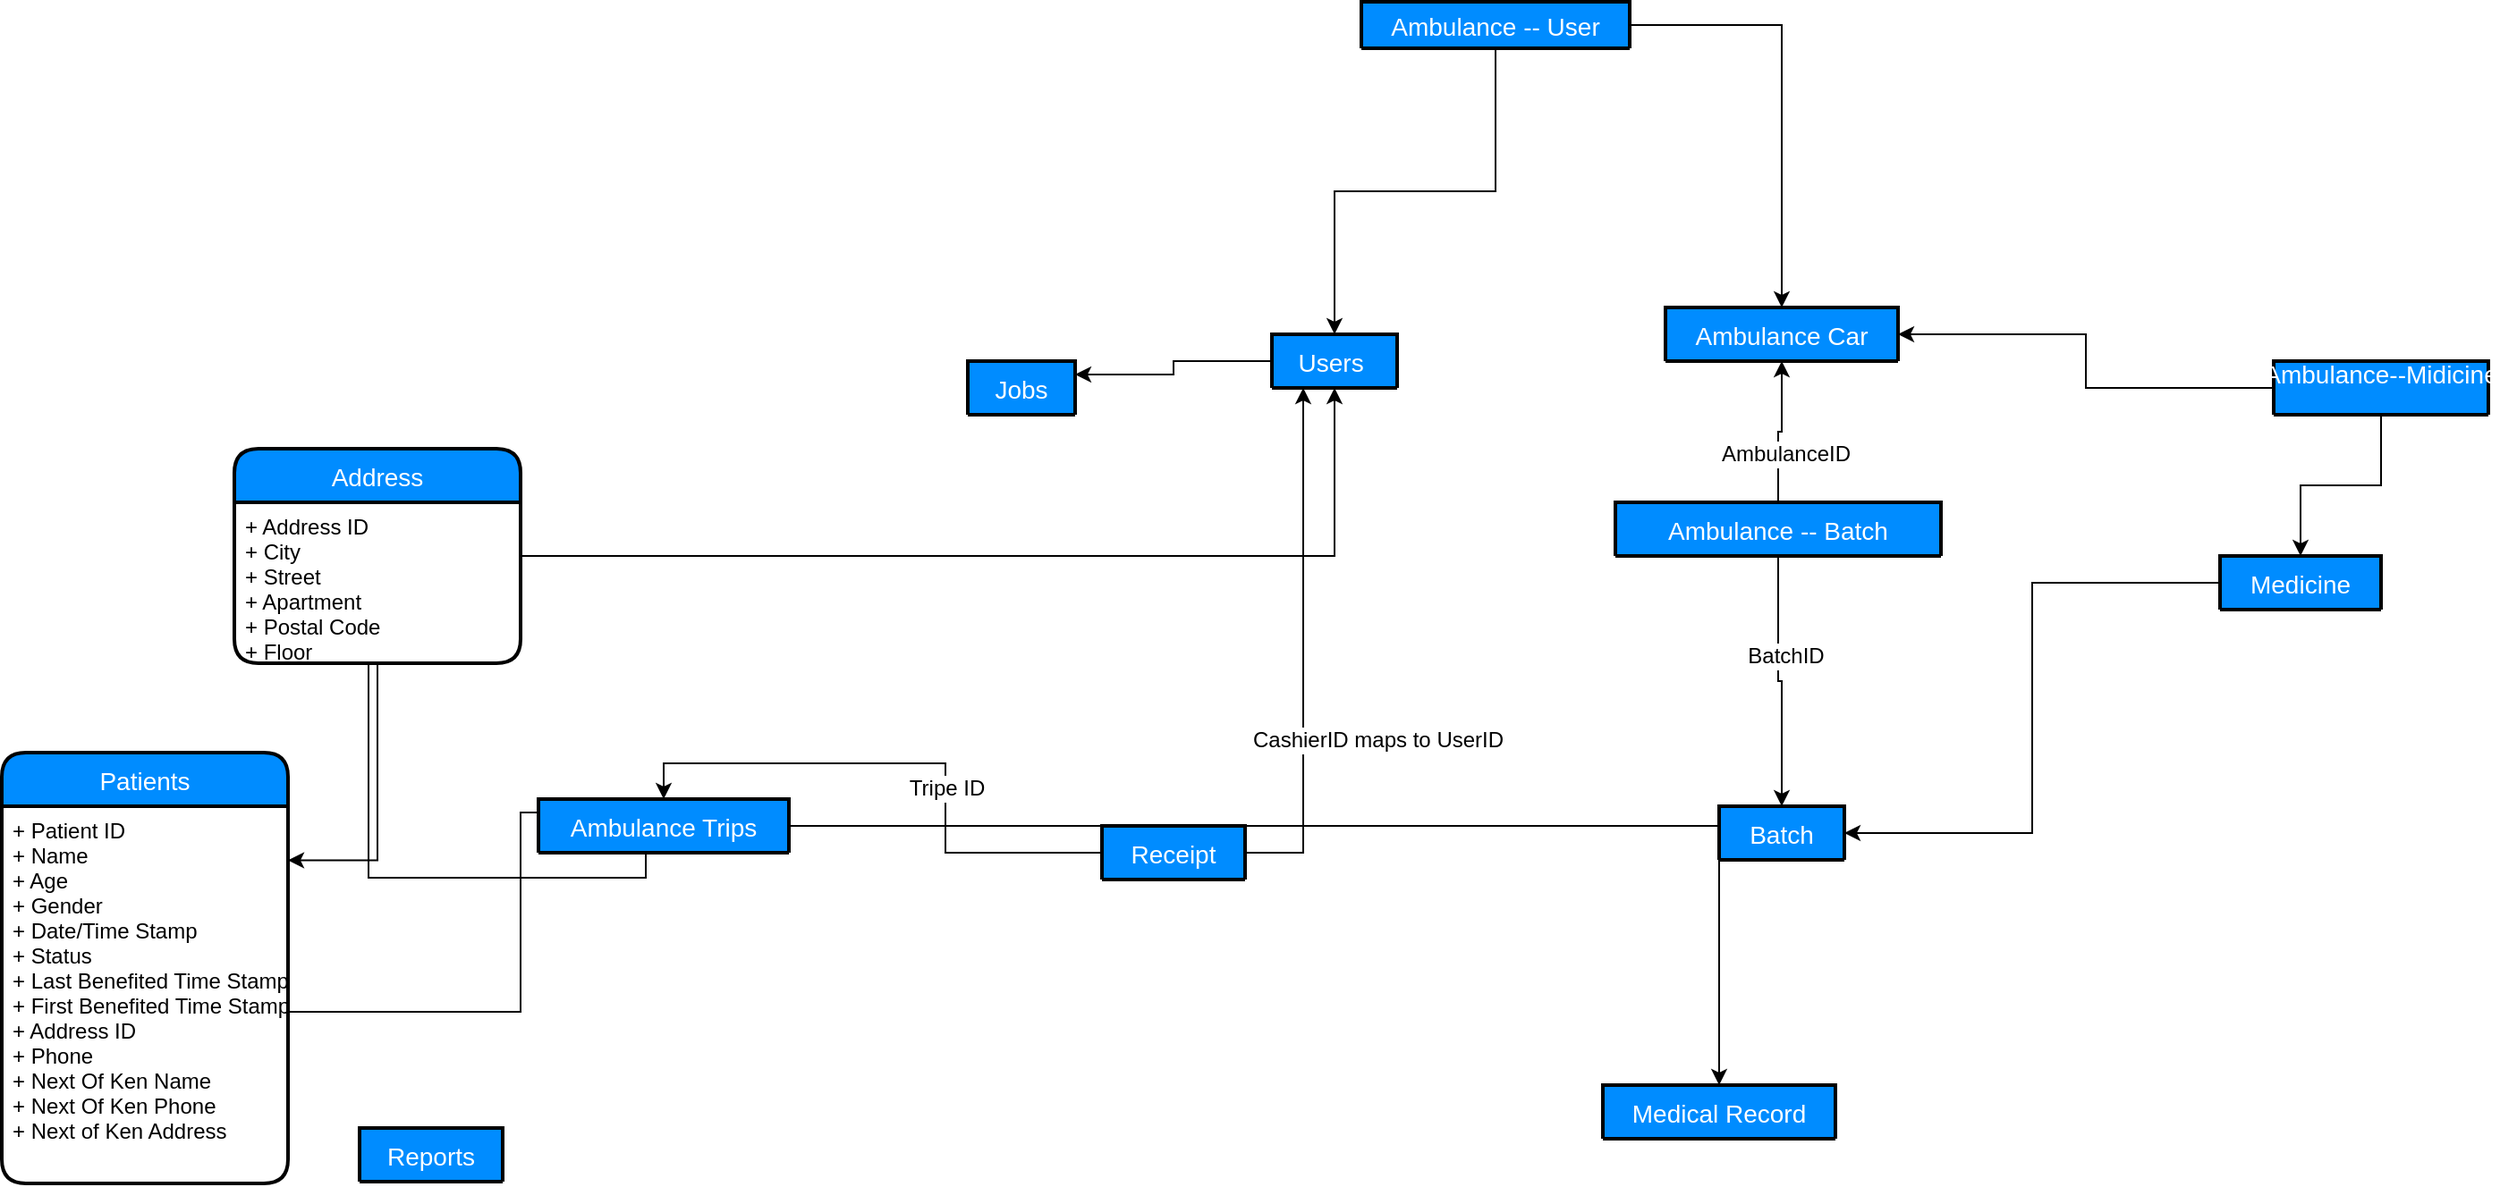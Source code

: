 <mxfile version="10.6.5" type="device"><diagram id="iLsUUbpXhKJV9vNMpFty" name="Page-1"><mxGraphModel dx="2610" dy="1470" grid="1" gridSize="10" guides="1" tooltips="1" connect="1" arrows="1" fold="1" page="1" pageScale="1" pageWidth="850" pageHeight="1100" math="0" shadow="0"><root><mxCell id="0"/><mxCell id="1" parent="0"/><mxCell id="ynRoJ0YaKCZUqSWCYpHf-1" value="Ambulance -- User" style="swimlane;childLayout=stackLayout;horizontal=1;startSize=26;horizontalStack=0;fillColor=#008cff;fontColor=#FFFFFF;rounded=1;fontSize=14;fontStyle=0;strokeWidth=2;resizeParent=0;resizeLast=1;shadow=0;dashed=0;align=center;" vertex="1" collapsed="1" parent="1"><mxGeometry x="-680" y="-410" width="150" height="26" as="geometry"><mxRectangle x="-730" y="-220" width="160" height="120" as="alternateBounds"/></mxGeometry></mxCell><mxCell id="ynRoJ0YaKCZUqSWCYpHf-2" value="+ Ambulance ID&#10;+ User ID&#10;+ Time Stamp&#10;+ Status&#10;" style="align=left;strokeColor=none;fillColor=none;spacingLeft=4;fontSize=12;verticalAlign=top;resizable=0;rotatable=0;part=1;" vertex="1" parent="ynRoJ0YaKCZUqSWCYpHf-1"><mxGeometry y="26" width="150" as="geometry"/></mxCell><mxCell id="ynRoJ0YaKCZUqSWCYpHf-3" value="Users " style="swimlane;childLayout=stackLayout;horizontal=1;startSize=30;horizontalStack=0;fillColor=#008cff;fontColor=#FFFFFF;rounded=1;fontSize=14;fontStyle=0;strokeWidth=2;resizeParent=0;resizeLast=1;shadow=0;dashed=0;align=center;" vertex="1" collapsed="1" parent="1"><mxGeometry x="-730" y="-224" width="70" height="30" as="geometry"><mxRectangle x="-620" y="25" width="160" height="285" as="alternateBounds"/></mxGeometry></mxCell><mxCell id="ynRoJ0YaKCZUqSWCYpHf-4" value="+id &#10;+name &#10;+national id&#10;+gender &#10;+ DOB&#10;+phone&#10;+ Job ID #FKey&#10;+address&#10;+Pass&#10;+Creation Date&#10;+login Time Stamp &#10;+last login GPS &#10;+poss numper &#10;+status &#10;+UserName  &#10;-photo &#10;&#10;" style="align=left;strokeColor=none;fillColor=none;spacingLeft=4;fontSize=12;verticalAlign=top;resizable=0;rotatable=0;part=1;" vertex="1" parent="ynRoJ0YaKCZUqSWCYpHf-3"><mxGeometry y="30" width="70" as="geometry"/></mxCell><mxCell id="ynRoJ0YaKCZUqSWCYpHf-5" style="edgeStyle=orthogonalEdgeStyle;rounded=0;orthogonalLoop=1;jettySize=auto;html=1;entryX=0.5;entryY=0;entryDx=0;entryDy=0;" edge="1" parent="1" source="ynRoJ0YaKCZUqSWCYpHf-2" target="ynRoJ0YaKCZUqSWCYpHf-14"><mxGeometry relative="1" as="geometry"/></mxCell><mxCell id="ynRoJ0YaKCZUqSWCYpHf-6" style="edgeStyle=orthogonalEdgeStyle;rounded=0;orthogonalLoop=1;jettySize=auto;html=1;" edge="1" parent="1" source="ynRoJ0YaKCZUqSWCYpHf-2" target="ynRoJ0YaKCZUqSWCYpHf-3"><mxGeometry relative="1" as="geometry"/></mxCell><mxCell id="ynRoJ0YaKCZUqSWCYpHf-55" style="edgeStyle=orthogonalEdgeStyle;rounded=0;orthogonalLoop=1;jettySize=auto;html=1;entryX=1;entryY=0.5;entryDx=0;entryDy=0;" edge="1" parent="1" source="ynRoJ0YaKCZUqSWCYpHf-7" target="ynRoJ0YaKCZUqSWCYpHf-18"><mxGeometry relative="1" as="geometry"/></mxCell><mxCell id="ynRoJ0YaKCZUqSWCYpHf-7" value="Medicine" style="swimlane;childLayout=stackLayout;horizontal=1;startSize=30;horizontalStack=0;fillColor=#008cff;fontColor=#FFFFFF;rounded=1;fontSize=14;fontStyle=0;strokeWidth=2;resizeParent=0;resizeLast=1;shadow=0;dashed=0;align=center;" vertex="1" collapsed="1" parent="1"><mxGeometry x="-200" y="-100" width="90" height="30" as="geometry"><mxRectangle x="-40" y="-14" width="160" height="168" as="alternateBounds"/></mxGeometry></mxCell><mxCell id="ynRoJ0YaKCZUqSWCYpHf-8" value="+bar code &#10;+name &#10;+price&#10;+Implications&#10;+Usage&#10;+Side Effects&#10;+Active Component&#10;" style="align=left;strokeColor=none;fillColor=none;spacingLeft=4;fontSize=12;verticalAlign=top;resizable=0;rotatable=0;part=1;" vertex="1" parent="ynRoJ0YaKCZUqSWCYpHf-7"><mxGeometry y="30" width="90" as="geometry"/></mxCell><mxCell id="ynRoJ0YaKCZUqSWCYpHf-9" value="Ambulance--Midicine&#10;" style="swimlane;childLayout=stackLayout;horizontal=1;startSize=30;horizontalStack=0;fillColor=#008cff;fontColor=#FFFFFF;rounded=1;fontSize=14;fontStyle=0;strokeWidth=2;resizeParent=0;resizeLast=1;shadow=0;dashed=0;align=center;" vertex="1" collapsed="1" parent="1"><mxGeometry x="-170" y="-209" width="120" height="30" as="geometry"><mxRectangle x="-200" y="-320" width="160" height="140" as="alternateBounds"/></mxGeometry></mxCell><mxCell id="ynRoJ0YaKCZUqSWCYpHf-10" value="+ Ambulance ID&#10;+ Medicine ID&#10;+ Quantity&#10;+ Minimum Quantity&#10;" style="align=left;strokeColor=none;fillColor=none;spacingLeft=4;fontSize=12;verticalAlign=top;resizable=0;rotatable=0;part=1;" vertex="1" parent="ynRoJ0YaKCZUqSWCYpHf-9"><mxGeometry y="30" width="120" as="geometry"/></mxCell><mxCell id="ynRoJ0YaKCZUqSWCYpHf-11" style="edgeStyle=orthogonalEdgeStyle;rounded=0;orthogonalLoop=1;jettySize=auto;html=1;" edge="1" parent="1" source="ynRoJ0YaKCZUqSWCYpHf-10" target="ynRoJ0YaKCZUqSWCYpHf-7"><mxGeometry relative="1" as="geometry"/></mxCell><mxCell id="ynRoJ0YaKCZUqSWCYpHf-12" style="edgeStyle=orthogonalEdgeStyle;rounded=0;orthogonalLoop=1;jettySize=auto;html=1;" edge="1" parent="1" source="ynRoJ0YaKCZUqSWCYpHf-10" target="ynRoJ0YaKCZUqSWCYpHf-14"><mxGeometry relative="1" as="geometry"/></mxCell><mxCell id="ynRoJ0YaKCZUqSWCYpHf-13" style="edgeStyle=orthogonalEdgeStyle;rounded=0;orthogonalLoop=1;jettySize=auto;html=1;entryX=1;entryY=0.25;entryDx=0;entryDy=0;" edge="1" parent="1" source="ynRoJ0YaKCZUqSWCYpHf-4" target="ynRoJ0YaKCZUqSWCYpHf-17"><mxGeometry relative="1" as="geometry"/></mxCell><mxCell id="ynRoJ0YaKCZUqSWCYpHf-14" value="Ambulance Car" style="swimlane;childLayout=stackLayout;horizontal=1;startSize=30;horizontalStack=0;fillColor=#008cff;fontColor=#FFFFFF;rounded=1;fontSize=14;fontStyle=0;strokeWidth=2;resizeParent=0;resizeLast=1;shadow=0;dashed=0;align=center;" vertex="1" collapsed="1" parent="1"><mxGeometry x="-510" y="-239" width="130" height="30" as="geometry"><mxRectangle x="-400" y="-194" width="160" height="210" as="alternateBounds"/></mxGeometry></mxCell><mxCell id="ynRoJ0YaKCZUqSWCYpHf-15" value="+car number &#10;+eng number &#10;+car brand &#10;+chasaih number &#10;+model &#10;+phone number &#10;+time stamp&#10;+status&#10;&#10;" style="align=left;strokeColor=none;fillColor=none;spacingLeft=4;fontSize=12;verticalAlign=top;resizable=0;rotatable=0;part=1;" vertex="1" parent="ynRoJ0YaKCZUqSWCYpHf-14"><mxGeometry y="30" width="130" as="geometry"/></mxCell><mxCell id="ynRoJ0YaKCZUqSWCYpHf-16" value="Jobs" style="swimlane;childLayout=stackLayout;horizontal=1;startSize=30;horizontalStack=0;fillColor=#008cff;fontColor=#FFFFFF;rounded=1;fontSize=14;fontStyle=0;strokeWidth=2;resizeParent=0;resizeLast=1;shadow=0;dashed=0;align=center;" vertex="1" collapsed="1" parent="1"><mxGeometry x="-900" y="-209" width="60" height="30" as="geometry"><mxRectangle x="-850" y="167.5" width="160" height="120" as="alternateBounds"/></mxGeometry></mxCell><mxCell id="ynRoJ0YaKCZUqSWCYpHf-17" value="+ Job ID&#10;+ Job Name&#10;" style="align=left;strokeColor=none;fillColor=none;spacingLeft=4;fontSize=12;verticalAlign=top;resizable=0;rotatable=0;part=1;" vertex="1" parent="ynRoJ0YaKCZUqSWCYpHf-16"><mxGeometry y="30" width="60" as="geometry"/></mxCell><mxCell id="ynRoJ0YaKCZUqSWCYpHf-18" value="Batch" style="swimlane;childLayout=stackLayout;horizontal=1;startSize=30;horizontalStack=0;fillColor=#008cff;fontColor=#FFFFFF;rounded=1;fontSize=14;fontStyle=0;strokeWidth=2;resizeParent=0;resizeLast=1;shadow=0;dashed=0;align=center;" vertex="1" collapsed="1" parent="1"><mxGeometry x="-480" y="40" width="70" height="30" as="geometry"><mxRectangle x="-480" y="40" width="160" height="120" as="alternateBounds"/></mxGeometry></mxCell><mxCell id="ynRoJ0YaKCZUqSWCYpHf-19" value="+ Batch ID&#10;+ Medicine ID&#10;+ Expiration Date&#10;+ Time Stamp&#10;- Quantity&#10;" style="align=left;strokeColor=none;fillColor=none;spacingLeft=4;fontSize=12;verticalAlign=top;resizable=0;rotatable=0;part=1;" vertex="1" parent="ynRoJ0YaKCZUqSWCYpHf-18"><mxGeometry y="30" width="70" as="geometry"/></mxCell><mxCell id="ynRoJ0YaKCZUqSWCYpHf-22" style="edgeStyle=orthogonalEdgeStyle;rounded=0;orthogonalLoop=1;jettySize=auto;html=1;entryX=0.5;entryY=0;entryDx=0;entryDy=0;exitX=0.5;exitY=1;exitDx=0;exitDy=0;" edge="1" parent="1" source="ynRoJ0YaKCZUqSWCYpHf-20" target="ynRoJ0YaKCZUqSWCYpHf-18"><mxGeometry relative="1" as="geometry"><mxPoint x="50.0" y="170" as="targetPoint"/></mxGeometry></mxCell><mxCell id="ynRoJ0YaKCZUqSWCYpHf-23" value="BatchID&lt;br&gt;" style="text;html=1;resizable=0;points=[];align=center;verticalAlign=middle;labelBackgroundColor=#ffffff;" vertex="1" connectable="0" parent="ynRoJ0YaKCZUqSWCYpHf-22"><mxGeometry x="-0.211" y="5" relative="1" as="geometry"><mxPoint x="-1" as="offset"/></mxGeometry></mxCell><mxCell id="ynRoJ0YaKCZUqSWCYpHf-24" style="edgeStyle=orthogonalEdgeStyle;rounded=0;orthogonalLoop=1;jettySize=auto;html=1;entryX=0.5;entryY=1;entryDx=0;entryDy=0;exitX=0.5;exitY=0;exitDx=0;exitDy=0;" edge="1" parent="1" source="ynRoJ0YaKCZUqSWCYpHf-20" target="ynRoJ0YaKCZUqSWCYpHf-15"><mxGeometry relative="1" as="geometry"><mxPoint x="-445" y="-50" as="sourcePoint"/></mxGeometry></mxCell><mxCell id="ynRoJ0YaKCZUqSWCYpHf-25" value="AmbulanceID&lt;br&gt;" style="text;html=1;resizable=0;points=[];align=center;verticalAlign=middle;labelBackgroundColor=#ffffff;" vertex="1" connectable="0" parent="ynRoJ0YaKCZUqSWCYpHf-24"><mxGeometry x="-0.316" y="-4" relative="1" as="geometry"><mxPoint as="offset"/></mxGeometry></mxCell><mxCell id="ynRoJ0YaKCZUqSWCYpHf-58" style="edgeStyle=orthogonalEdgeStyle;rounded=0;orthogonalLoop=1;jettySize=auto;html=1;entryX=1;entryY=0.25;entryDx=0;entryDy=0;" edge="1" parent="1" source="ynRoJ0YaKCZUqSWCYpHf-26" target="ynRoJ0YaKCZUqSWCYpHf-32"><mxGeometry relative="1" as="geometry"><mxPoint x="-455" y="206" as="targetPoint"/><Array as="points"><mxPoint x="-1390" y="155"/><mxPoint x="-1150" y="155"/><mxPoint x="-1150" y="62"/></Array></mxGeometry></mxCell><mxCell id="ynRoJ0YaKCZUqSWCYpHf-26" value="Patients" style="swimlane;childLayout=stackLayout;horizontal=1;startSize=30;horizontalStack=0;fillColor=#008cff;fontColor=#FFFFFF;rounded=1;fontSize=14;fontStyle=0;strokeWidth=2;resizeParent=0;resizeLast=1;shadow=0;dashed=0;align=center;" vertex="1" parent="1"><mxGeometry x="-1440" y="10" width="160" height="241" as="geometry"><mxRectangle x="-1430" y="10" width="80" height="30" as="alternateBounds"/></mxGeometry></mxCell><mxCell id="ynRoJ0YaKCZUqSWCYpHf-27" value="+ Patient ID&#10;+ Name&#10;+ Age&#10;+ Gender&#10;+ Date/Time Stamp&#10;+ Status&#10;+ Last Benefited Time Stamp&#10;+ First Benefited Time Stamp&#10;+ Address ID&#10;+ Phone&#10;+ Next Of Ken Name&#10;+ Next Of Ken Phone&#10;+ Next of Ken Address&#10;" style="align=left;strokeColor=none;fillColor=none;spacingLeft=4;fontSize=12;verticalAlign=top;resizable=0;rotatable=0;part=1;" vertex="1" parent="ynRoJ0YaKCZUqSWCYpHf-26"><mxGeometry y="30" width="160" height="211" as="geometry"/></mxCell><mxCell id="ynRoJ0YaKCZUqSWCYpHf-59" style="edgeStyle=orthogonalEdgeStyle;rounded=0;orthogonalLoop=1;jettySize=auto;html=1;entryX=0;entryY=0.5;entryDx=0;entryDy=0;" edge="1" parent="1" source="ynRoJ0YaKCZUqSWCYpHf-28" target="ynRoJ0YaKCZUqSWCYpHf-31"><mxGeometry relative="1" as="geometry"><Array as="points"><mxPoint x="-1235" y="80"/><mxPoint x="-1080" y="80"/><mxPoint x="-1080" y="51"/></Array></mxGeometry></mxCell><mxCell id="ynRoJ0YaKCZUqSWCYpHf-75" style="edgeStyle=orthogonalEdgeStyle;rounded=0;orthogonalLoop=1;jettySize=auto;html=1;entryX=0.5;entryY=1;entryDx=0;entryDy=0;" edge="1" parent="1" source="ynRoJ0YaKCZUqSWCYpHf-28" target="ynRoJ0YaKCZUqSWCYpHf-3"><mxGeometry relative="1" as="geometry"/></mxCell><mxCell id="ynRoJ0YaKCZUqSWCYpHf-76" style="edgeStyle=orthogonalEdgeStyle;rounded=0;orthogonalLoop=1;jettySize=auto;html=1;entryX=1;entryY=0.25;entryDx=0;entryDy=0;" edge="1" parent="1" source="ynRoJ0YaKCZUqSWCYpHf-28" target="ynRoJ0YaKCZUqSWCYpHf-26"><mxGeometry relative="1" as="geometry"/></mxCell><mxCell id="ynRoJ0YaKCZUqSWCYpHf-28" value="Address" style="swimlane;childLayout=stackLayout;horizontal=1;startSize=30;horizontalStack=0;fillColor=#008cff;fontColor=#FFFFFF;rounded=1;fontSize=14;fontStyle=0;strokeWidth=2;resizeParent=0;resizeLast=1;shadow=0;dashed=0;align=center;" vertex="1" parent="1"><mxGeometry x="-1310" y="-160" width="160" height="120" as="geometry"><mxRectangle x="-1310" y="-160" width="80" height="30" as="alternateBounds"/></mxGeometry></mxCell><mxCell id="ynRoJ0YaKCZUqSWCYpHf-29" value="+ Address ID&#10;+ City&#10;+ Street&#10;+ Apartment&#10;+ Postal Code&#10;+ Floor&#10;" style="align=left;strokeColor=none;fillColor=none;spacingLeft=4;fontSize=12;verticalAlign=top;resizable=0;rotatable=0;part=1;" vertex="1" parent="ynRoJ0YaKCZUqSWCYpHf-28"><mxGeometry y="30" width="160" height="90" as="geometry"/></mxCell><mxCell id="ynRoJ0YaKCZUqSWCYpHf-60" style="edgeStyle=orthogonalEdgeStyle;rounded=0;orthogonalLoop=1;jettySize=auto;html=1;" edge="1" parent="1" source="ynRoJ0YaKCZUqSWCYpHf-31" target="ynRoJ0YaKCZUqSWCYpHf-35"><mxGeometry relative="1" as="geometry"/></mxCell><mxCell id="ynRoJ0YaKCZUqSWCYpHf-31" value="Ambulance Trips" style="swimlane;childLayout=stackLayout;horizontal=1;startSize=30;horizontalStack=0;fillColor=#008cff;fontColor=#FFFFFF;rounded=1;fontSize=14;fontStyle=0;strokeWidth=2;resizeParent=0;resizeLast=1;shadow=0;dashed=0;align=center;" vertex="1" collapsed="1" parent="1"><mxGeometry x="-1140" y="36" width="140" height="30" as="geometry"><mxRectangle x="-810" y="349.5" width="160" height="200" as="alternateBounds"/></mxGeometry></mxCell><mxCell id="ynRoJ0YaKCZUqSWCYpHf-32" value="+ Ambulance ID&#10;+ Trip ID&#10;+ Patient ID&#10;+ Trip Time Stamp&#10;+ Trip From&#10;+ Trip To&#10;+ Trip Cost&#10;+ Trips Status&#10;+ Trip Driver&#10;+ Trip Paramedic&#10;+ Feedback&#10;" style="align=left;strokeColor=none;fillColor=none;spacingLeft=4;fontSize=12;verticalAlign=top;resizable=0;rotatable=0;part=1;" vertex="1" parent="ynRoJ0YaKCZUqSWCYpHf-31"><mxGeometry y="30" width="140" as="geometry"/></mxCell><mxCell id="ynRoJ0YaKCZUqSWCYpHf-35" value="Medical Record" style="swimlane;childLayout=stackLayout;horizontal=1;startSize=30;horizontalStack=0;fillColor=#008cff;fontColor=#FFFFFF;rounded=1;fontSize=14;fontStyle=0;strokeWidth=2;resizeParent=0;resizeLast=1;shadow=0;dashed=0;align=center;" vertex="1" collapsed="1" parent="1"><mxGeometry x="-545" y="196" width="130" height="30" as="geometry"><mxRectangle x="-1220" y="210" width="190" height="240" as="alternateBounds"/></mxGeometry></mxCell><mxCell id="ynRoJ0YaKCZUqSWCYpHf-36" value="+Trip ID &#10;+ Time Stamp&#10;+ Blood Pressure&#10;+ Temperature&#10;+ Blood Type&#10;+ Blood Sugar&#10;+ CBC&#10;+ EMG&#10;+ ECG&#10;+ Physical Examination Image&#10;+ Procedure Done in Car&#10;+ Last Service&#10;+ Status&#10;+ Recommended Procedure&#10;" style="align=left;strokeColor=none;fillColor=none;spacingLeft=4;fontSize=12;verticalAlign=top;resizable=0;rotatable=0;part=1;" vertex="1" parent="ynRoJ0YaKCZUqSWCYpHf-35"><mxGeometry y="30" width="130" as="geometry"/></mxCell><mxCell id="ynRoJ0YaKCZUqSWCYpHf-37" style="edgeStyle=orthogonalEdgeStyle;rounded=0;orthogonalLoop=1;jettySize=auto;html=1;entryX=0.25;entryY=1;entryDx=0;entryDy=0;" edge="1" parent="1" source="ynRoJ0YaKCZUqSWCYpHf-41" target="ynRoJ0YaKCZUqSWCYpHf-4"><mxGeometry relative="1" as="geometry"/></mxCell><mxCell id="ynRoJ0YaKCZUqSWCYpHf-38" value="CashierID maps to UserID&lt;br&gt;" style="text;html=1;resizable=0;points=[];align=center;verticalAlign=middle;labelBackgroundColor=#ffffff;" vertex="1" connectable="0" parent="ynRoJ0YaKCZUqSWCYpHf-37"><mxGeometry x="-0.521" y="-21" relative="1" as="geometry"><mxPoint x="20" y="-26" as="offset"/></mxGeometry></mxCell><mxCell id="ynRoJ0YaKCZUqSWCYpHf-39" style="edgeStyle=orthogonalEdgeStyle;rounded=0;orthogonalLoop=1;jettySize=auto;html=1;entryX=0.5;entryY=0;entryDx=0;entryDy=0;" edge="1" parent="1" source="ynRoJ0YaKCZUqSWCYpHf-41" target="ynRoJ0YaKCZUqSWCYpHf-31"><mxGeometry relative="1" as="geometry"><mxPoint x="-615" y="188" as="targetPoint"/></mxGeometry></mxCell><mxCell id="ynRoJ0YaKCZUqSWCYpHf-40" value="Tripe ID&lt;br&gt;" style="text;html=1;resizable=0;points=[];align=center;verticalAlign=middle;labelBackgroundColor=#ffffff;" vertex="1" connectable="0" parent="ynRoJ0YaKCZUqSWCYpHf-39"><mxGeometry x="-0.214" relative="1" as="geometry"><mxPoint as="offset"/></mxGeometry></mxCell><mxCell id="ynRoJ0YaKCZUqSWCYpHf-41" value="Receipt" style="swimlane;childLayout=stackLayout;horizontal=1;startSize=30;horizontalStack=0;fillColor=#008cff;fontColor=#FFFFFF;rounded=1;fontSize=14;fontStyle=0;strokeWidth=2;resizeParent=0;resizeLast=1;shadow=0;dashed=0;align=center;" vertex="1" collapsed="1" parent="1"><mxGeometry x="-825" y="51" width="80" height="30" as="geometry"><mxRectangle x="-810" y="420" width="160" height="120" as="alternateBounds"/></mxGeometry></mxCell><mxCell id="ynRoJ0YaKCZUqSWCYpHf-42" value="+ Receipt ID&#10;+ Trip ID&#10;+ Cashier ID&#10;+ Time Stamp&#10;+ File Location in JPG/PNG&#10;" style="align=left;strokeColor=none;fillColor=none;spacingLeft=4;fontSize=12;verticalAlign=top;resizable=0;rotatable=0;part=1;" vertex="1" parent="ynRoJ0YaKCZUqSWCYpHf-41"><mxGeometry y="30" width="80" as="geometry"/></mxCell><mxCell id="ynRoJ0YaKCZUqSWCYpHf-45" value="Reports" style="swimlane;childLayout=stackLayout;horizontal=1;startSize=30;horizontalStack=0;fillColor=#008cff;fontColor=#FFFFFF;rounded=1;fontSize=14;fontStyle=0;strokeWidth=2;resizeParent=0;resizeLast=1;shadow=0;dashed=0;align=center;" vertex="1" collapsed="1" parent="1"><mxGeometry x="-1240" y="220" width="80" height="30" as="geometry"><mxRectangle x="-1240" y="220" width="160" height="155" as="alternateBounds"/></mxGeometry></mxCell><mxCell id="ynRoJ0YaKCZUqSWCYpHf-46" value="+ Report ID&#10;+ Report Title&#10;+ Report Time Stamp&#10;+ Report User&#10;+ Report Destination&#10;+ Status&#10;+ Last Used&#10;" style="align=left;strokeColor=none;fillColor=none;spacingLeft=4;fontSize=12;verticalAlign=top;resizable=0;rotatable=0;part=1;" vertex="1" parent="ynRoJ0YaKCZUqSWCYpHf-45"><mxGeometry y="30" width="80" as="geometry"/></mxCell><mxCell id="ynRoJ0YaKCZUqSWCYpHf-20" value="Ambulance -- Batch" style="swimlane;childLayout=stackLayout;horizontal=1;startSize=30;horizontalStack=0;fillColor=#008cff;fontColor=#FFFFFF;rounded=1;fontSize=14;fontStyle=0;strokeWidth=2;resizeParent=0;resizeLast=1;shadow=0;dashed=0;align=center;" vertex="1" collapsed="1" parent="1"><mxGeometry x="-538" y="-130" width="182" height="30" as="geometry"><mxRectangle x="-310" y="100" width="160" height="120" as="alternateBounds"/></mxGeometry></mxCell><mxCell id="ynRoJ0YaKCZUqSWCYpHf-21" value="+ Ambulance ID&#10;+ Batch ID&#10;+ Quantity&#10;+ Time Stamp&#10;&#10;" style="align=left;strokeColor=none;fillColor=none;spacingLeft=4;fontSize=12;verticalAlign=top;resizable=0;rotatable=0;part=1;" vertex="1" parent="ynRoJ0YaKCZUqSWCYpHf-20"><mxGeometry y="30" width="182" as="geometry"/></mxCell></root></mxGraphModel></diagram></mxfile>